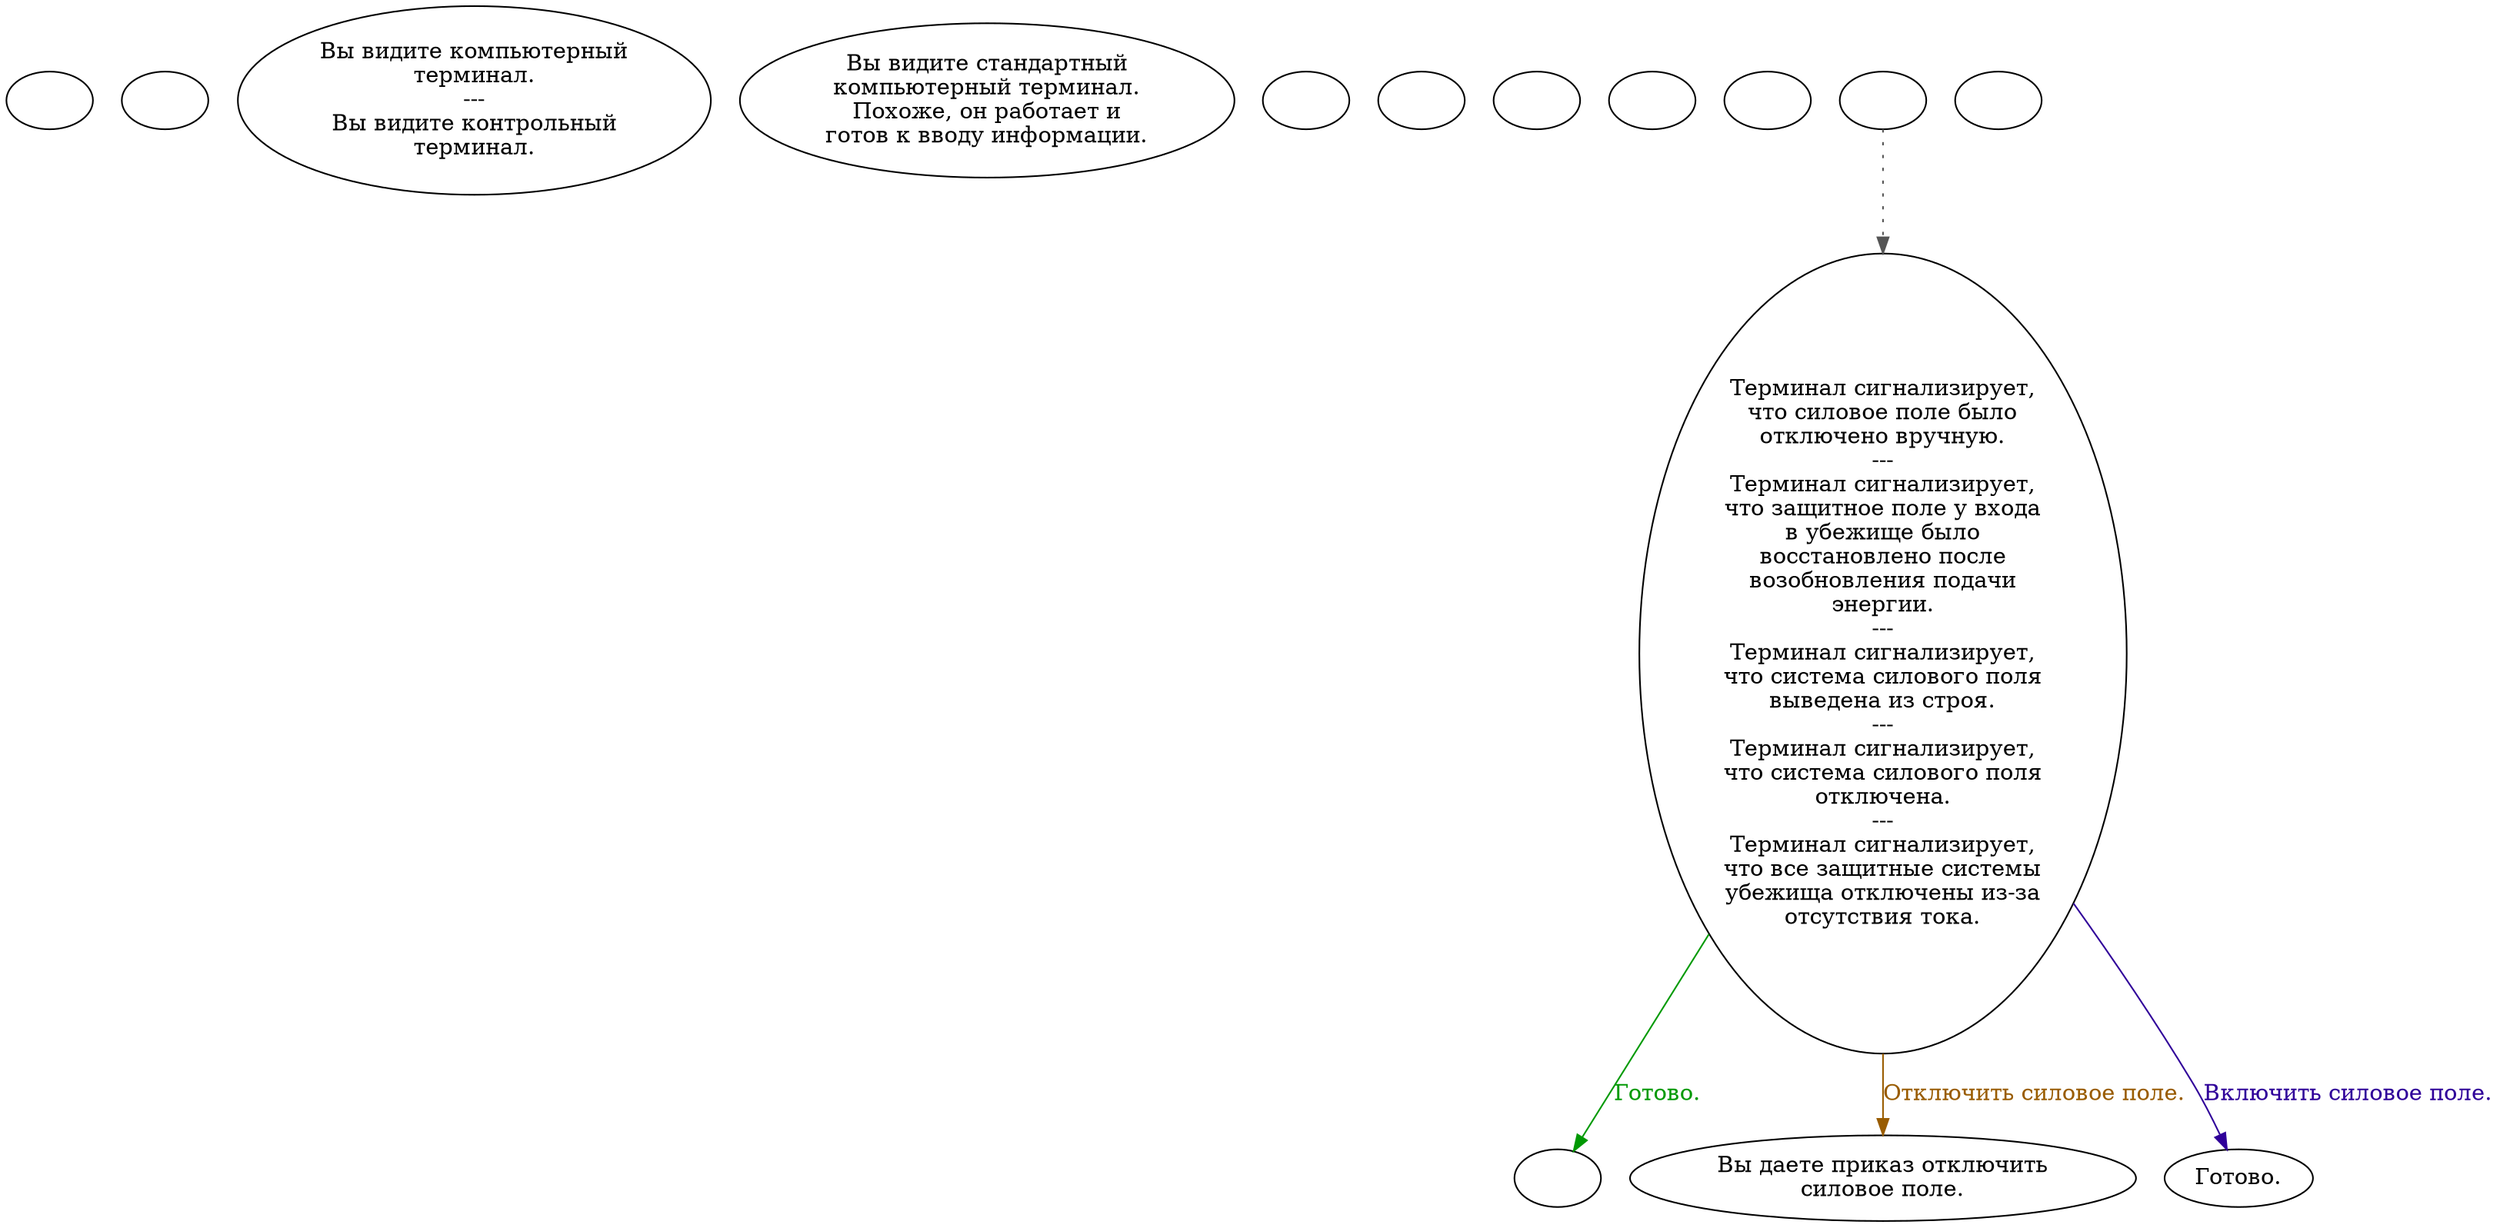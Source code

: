 digraph bscomp3 {
  "start" [style=filled       fillcolor="#FFFFFF"       color="#000000"]
  "start" [label=""]
  "use_p_proc" [style=filled       fillcolor="#FFFFFF"       color="#000000"]
  "use_p_proc" [label=""]
  "look_at_p_proc" [style=filled       fillcolor="#FFFFFF"       color="#000000"]
  "look_at_p_proc" [label="Вы видите компьютерный\nтерминал.\n---\nВы видите контрольный\nтерминал."]
  "description_p_proc" [style=filled       fillcolor="#FFFFFF"       color="#000000"]
  "description_p_proc" [label="Вы видите стандартный\nкомпьютерный терминал.\nПохоже, он работает и\nготов к вводу информации."]
  "use_skill_on_p_proc" [style=filled       fillcolor="#FFFFFF"       color="#000000"]
  "use_skill_on_p_proc" [label=""]
  "use_obj_on_p_proc" [style=filled       fillcolor="#FFFFFF"       color="#000000"]
  "use_obj_on_p_proc" [label=""]
  "damage_p_proc" [style=filled       fillcolor="#FFFFFF"       color="#000000"]
  "damage_p_proc" [label=""]
  "map_enter_p_proc" [style=filled       fillcolor="#FFFFFF"       color="#000000"]
  "map_enter_p_proc" [label=""]
  "map_update_p_proc" [style=filled       fillcolor="#FFFFFF"       color="#000000"]
  "map_update_p_proc" [label=""]
  "talk_p_proc" [style=filled       fillcolor="#FFFFFF"       color="#000000"]
  "talk_p_proc" -> "Node001" [style=dotted color="#555555"]
  "talk_p_proc" [label=""]
  "Node999" [style=filled       fillcolor="#FFFFFF"       color="#000000"]
  "Node999" [label=""]
  "Node001" [style=filled       fillcolor="#FFFFFF"       color="#000000"]
  "Node001" [label="Терминал сигнализирует,\nчто силовое поле было\nотключено вручную.\n---\nТерминал сигнализирует,\nчто защитное поле у входа\nв убежище было\nвосстановлено после\nвозобновления подачи\nэнергии.\n---\nТерминал сигнализирует,\nчто система силового поля\nвыведена из строя.\n---\nТерминал сигнализирует,\nчто система силового поля\nотключена.\n---\nТерминал сигнализирует,\nчто все защитные системы\nубежища отключены из-за\nотсутствия тока."]
  "Node001" -> "Node002" [label="Отключить силовое поле." color="#995C00" fontcolor="#995C00"]
  "Node001" -> "Node003" [label="Включить силовое поле." color="#2F0099" fontcolor="#2F0099"]
  "Node001" -> "Node999" [label="Готово." color="#009903" fontcolor="#009903"]
  "Node002" [style=filled       fillcolor="#FFFFFF"       color="#000000"]
  "Node002" [label="Вы даете приказ отключить\nсиловое поле."]
  "Node003" [style=filled       fillcolor="#FFFFFF"       color="#000000"]
  "Node003" [label="Готово."]
  "timed_event_p_proc" [style=filled       fillcolor="#FFFFFF"       color="#000000"]
  "timed_event_p_proc" [label=""]
}